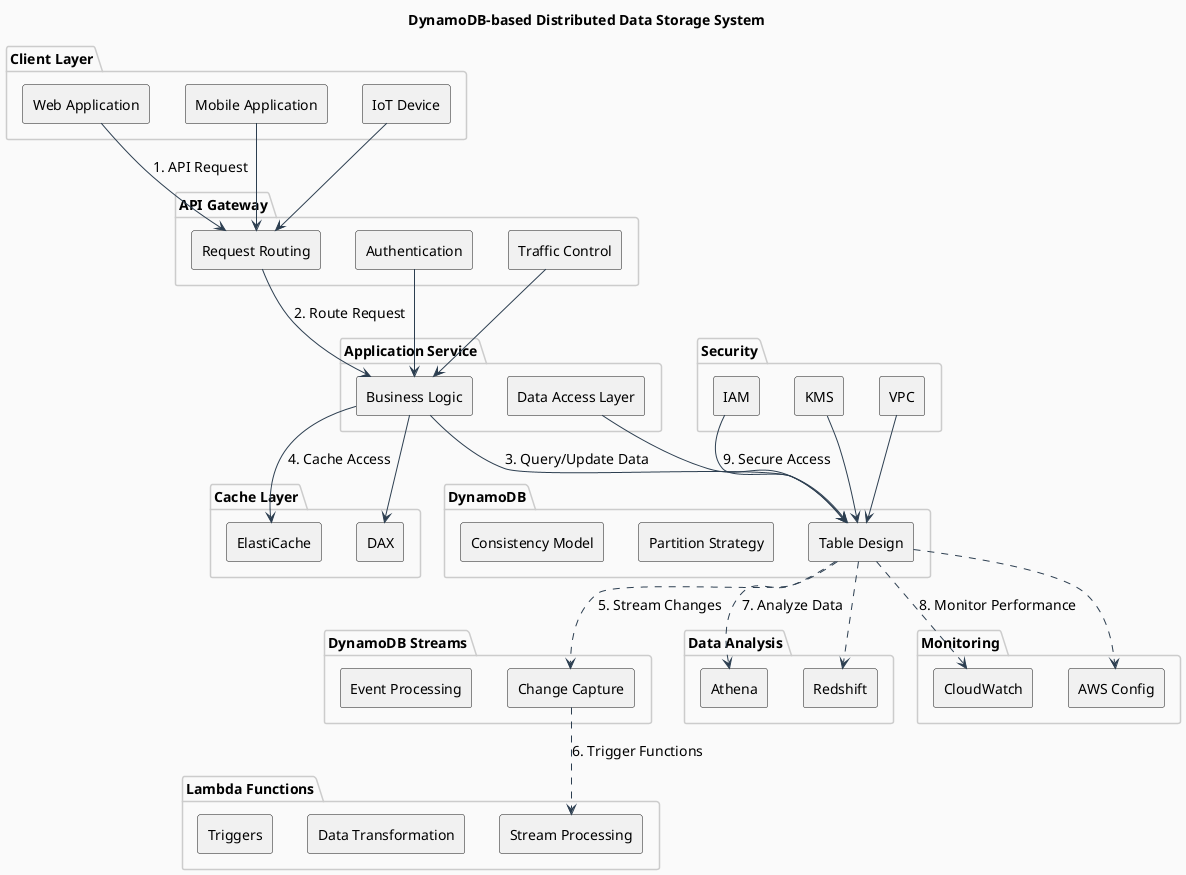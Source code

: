 @startuml
skinparam componentStyle rectangle
skinparam backgroundColor #FAFAFA
skinparam defaultFontSize 14
skinparam defaultFontName Arial
skinparam ArrowColor #2C3E50
skinparam PackageBackgroundColor #FAFAFA
skinparam PackageBorderColor #CCCCCC

title DynamoDB-based Distributed Data Storage System

package "Client Layer" {
    component "Web Application" as WebApp
    component "Mobile Application" as MobileApp
    component "IoT Device" as IoTDevice
}

package "API Gateway" {
    component "Request Routing" as RequestRouting
    component "Authentication" as Auth
    component "Traffic Control" as TrafficControl
}

package "Application Service" {
    component "Business Logic" as BusinessLogic
    component "Data Access Layer" as DataAccessLayer
}

package "DynamoDB" {
    component "Table Design" as TableDesign
    component "Partition Strategy" as PartitionStrategy
    component "Consistency Model" as ConsistencyModel
}

package "DynamoDB Streams" {
    component "Change Capture" as ChangeCapture
    component "Event Processing" as EventProcessing
}

package "Lambda Functions" {
    component "Stream Processing" as StreamProcessing
    component "Data Transformation" as DataTransformation
    component "Triggers" as Triggers
}

package "Cache Layer" {
    component "ElastiCache" as ElastiCache
    component "DAX" as DAX
}

package "Data Analysis" {
    component "Athena" as Athena
    component "Redshift" as Redshift
}

package "Monitoring" {
    component "CloudWatch" as CloudWatch
    component "AWS Config" as AWSConfig
}

package "Security" {
    component "IAM" as IAM
    component "KMS" as KMS
    component "VPC" as VPC
}

WebApp --> RequestRouting : 1. API Request
MobileApp --> RequestRouting
IoTDevice --> RequestRouting

RequestRouting --> BusinessLogic : 2. Route Request
Auth --> BusinessLogic
TrafficControl --> BusinessLogic

BusinessLogic --> TableDesign : 3. Query/Update Data
DataAccessLayer --> TableDesign

BusinessLogic --> ElastiCache : 4. Cache Access
BusinessLogic --> DAX

TableDesign ..> ChangeCapture : 5. Stream Changes
ChangeCapture ..> StreamProcessing : 6. Trigger Functions

TableDesign ..> Athena : 7. Analyze Data
TableDesign ..> Redshift

TableDesign ..> CloudWatch : 8. Monitor Performance
TableDesign ..> AWSConfig

IAM --> TableDesign : 9. Secure Access
KMS --> TableDesign
VPC --> TableDesign

@enduml
